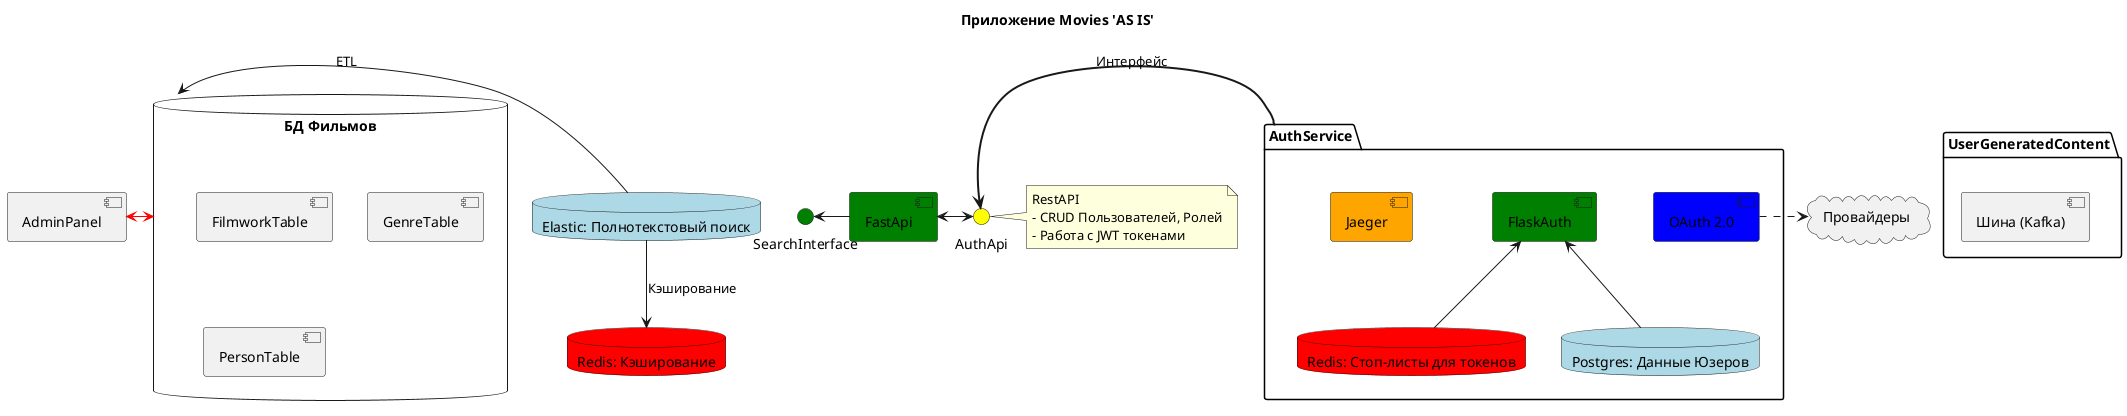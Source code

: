 @startuml
skinparam componentStyle uml2

title Приложение Movies 'AS IS'


component AdminPanel

database "Elastic: Полнотекстовый поиск" as ElasticSearch #Lightblue
database "Redis: Кэширование" as RedisSearchCashing #Red

database "БД Фильмов" as PostgreMovies {
component FilmworkTable
component GenreTable
component PersonTable
}

' Компоненты FastAPI
component FastApi #Green
interface SearchInterface #Green

' Компоненты сервиса аутентификации
package AuthService {
database "Redis: Стоп-листы для токенов" as RedisTokens #Red
database "Postgres: Данные Юзеров" as PostgreUsers #Lightblue
component FlaskAuth #Green
component Jaeger #Orange
component "OAuth 2.0" as OAuth #Blue
}

' Компоненты сервиса UGC
package UserGeneratedContent {
component "Шина (Kafka)" as Kafka
}

cloud "Провайдеры" as Providers

interface AuthApi #Yellow


' Взаимодействия
AdminPanel <-[#red]> PostgreMovies

ElasticSearch -> PostgreMovies: ETL
ElasticSearch --> RedisSearchCashing: Кэширование
SearchInterface <- FastApi

' Взаимодействия внутри AuthService
AuthService -[thickness=2]> AuthApi: Интерфейс
FastApi <-> AuthApi
note right
RestAPI
- CRUD Пользователей, Ролей
- Работа с JWT токенами
end note
FlaskAuth <-- PostgreUsers
FlaskAuth <-- RedisTokens

OAuth .> Providers

@enduml

